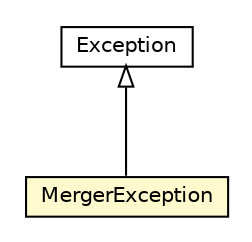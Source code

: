 #!/usr/local/bin/dot
#
# Class diagram 
# Generated by UMLGraph version 5.1 (http://www.umlgraph.org/)
#

digraph G {
	edge [fontname="Helvetica",fontsize=10,labelfontname="Helvetica",labelfontsize=10];
	node [fontname="Helvetica",fontsize=10,shape=plaintext];
	nodesep=0.25;
	ranksep=0.5;
	// org.androidtransfuse.processor.MergerException
	c58237 [label=<<table title="org.androidtransfuse.processor.MergerException" border="0" cellborder="1" cellspacing="0" cellpadding="2" port="p" bgcolor="lemonChiffon" href="./MergerException.html">
		<tr><td><table border="0" cellspacing="0" cellpadding="1">
<tr><td align="center" balign="center"> MergerException </td></tr>
		</table></td></tr>
		</table>>, fontname="Helvetica", fontcolor="black", fontsize=10.0];
	//org.androidtransfuse.processor.MergerException extends java.lang.Exception
	c58354:p -> c58237:p [dir=back,arrowtail=empty];
	// java.lang.Exception
	c58354 [label=<<table title="java.lang.Exception" border="0" cellborder="1" cellspacing="0" cellpadding="2" port="p" href="http://java.sun.com/j2se/1.4.2/docs/api/java/lang/Exception.html">
		<tr><td><table border="0" cellspacing="0" cellpadding="1">
<tr><td align="center" balign="center"> Exception </td></tr>
		</table></td></tr>
		</table>>, fontname="Helvetica", fontcolor="black", fontsize=10.0];
}

